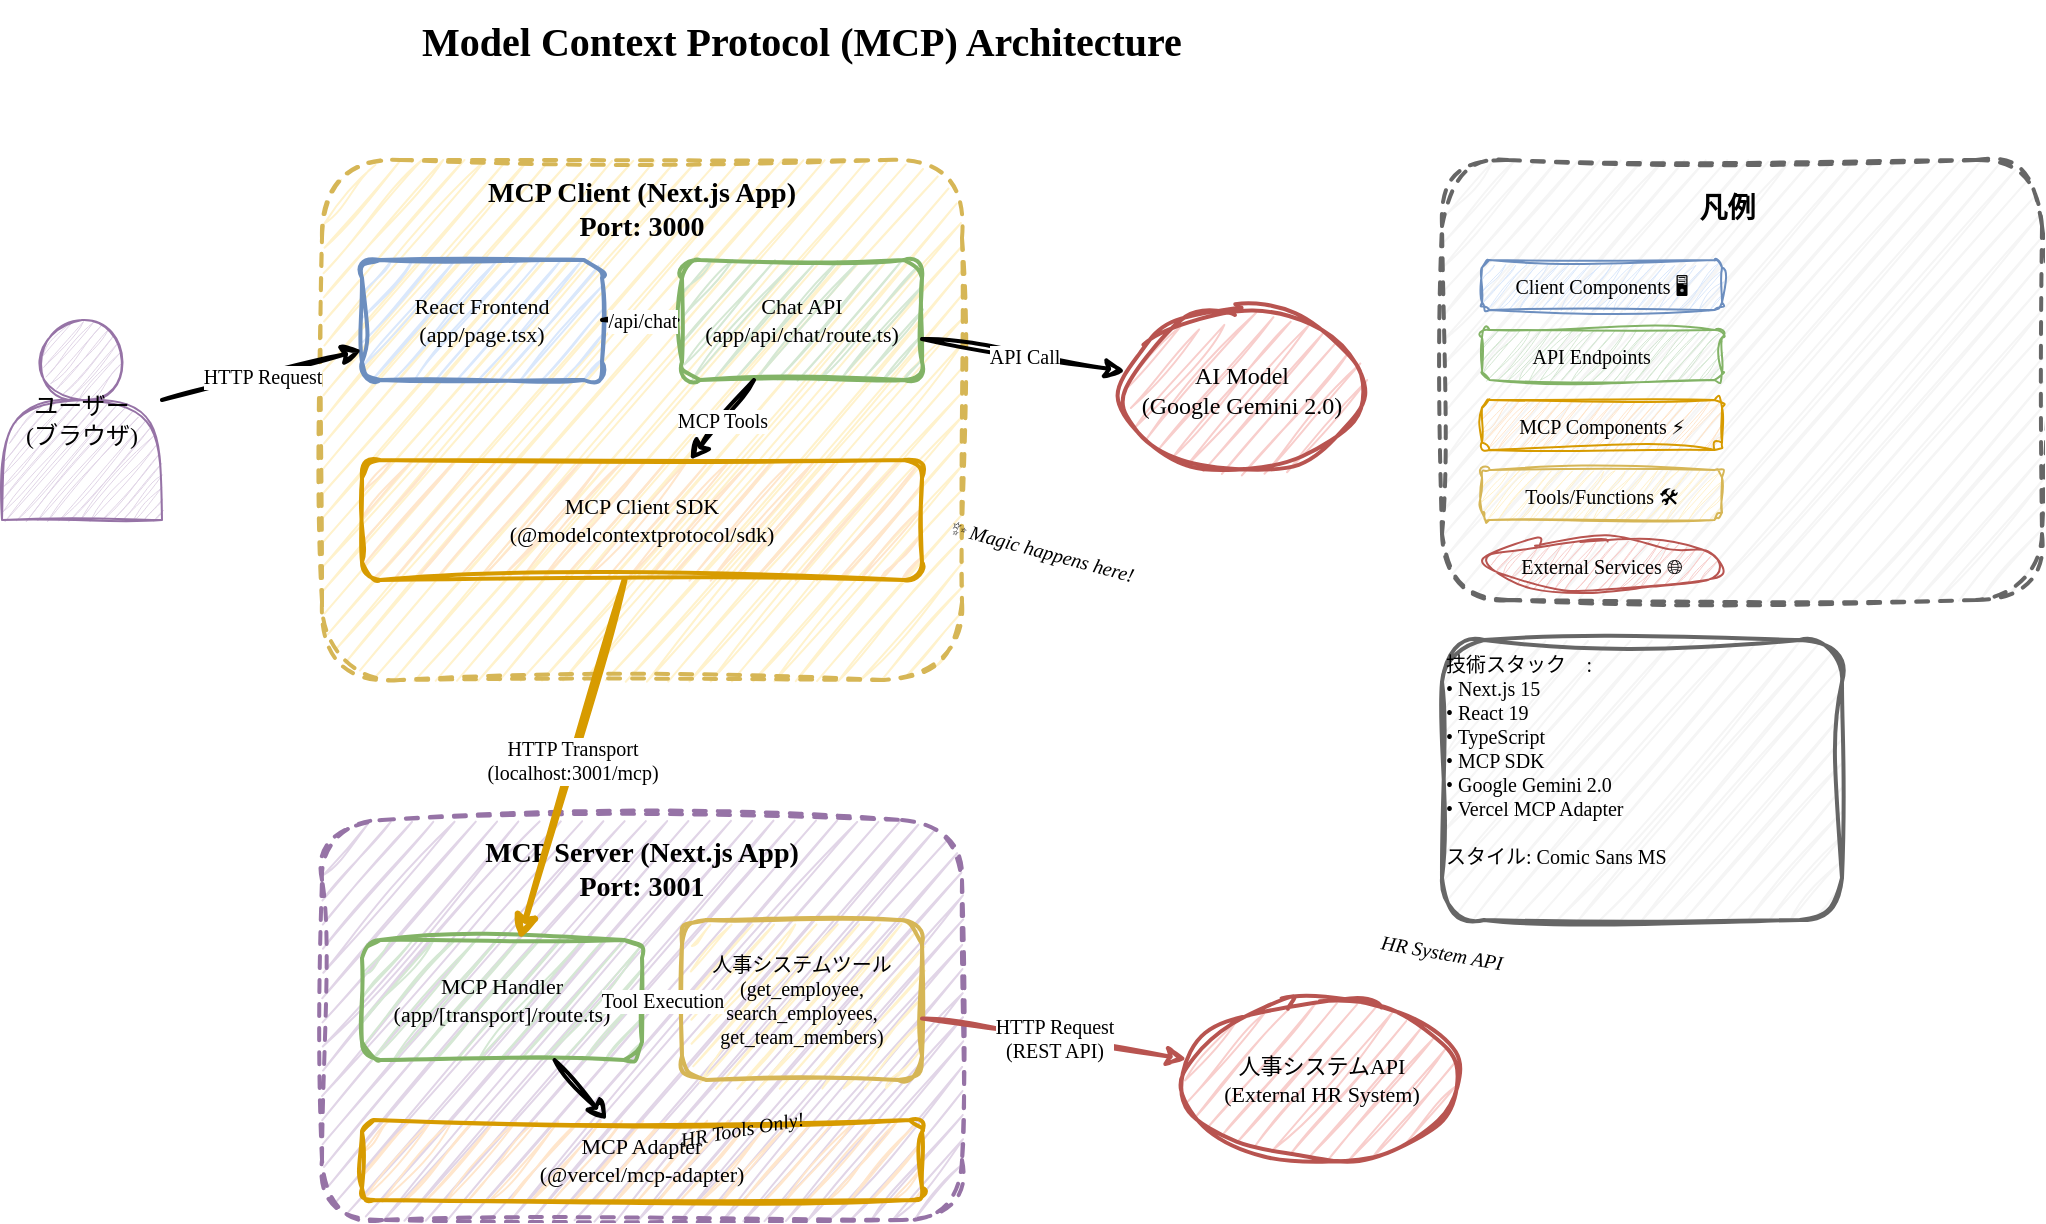 <mxfile>
    <diagram name="MCP Architecture - Hand Drawn Style" id="abc123">
        <mxGraphModel dx="1089" dy="590" grid="1" gridSize="10" guides="1" tooltips="1" connect="1" arrows="1" fold="1" page="1" pageScale="1" pageWidth="1169" pageHeight="827" math="0" shadow="0">
            <root>
                <mxCell id="0"/>
                <mxCell id="1" parent="0"/>
                <mxCell id="user" value="ユーザー&#xa;(ブラウザ)" style="shape=actor;whiteSpace=wrap;html=1;fillColor=#e1d5e7;strokeColor=#9673a6;fontFamily=Comic Sans MS;fontSize=12;sketch=1;curveFitting=1;jiggle=2;" parent="1" vertex="1">
                    <mxGeometry x="80" y="200" width="80" height="100" as="geometry"/>
                </mxCell>
                <mxCell id="client-container" value="" style="rounded=1;whiteSpace=wrap;html=1;fillColor=#fff2cc;strokeColor=#d6b656;dashed=1;sketch=1;curveFitting=1;jiggle=2;strokeWidth=2;" parent="1" vertex="1">
                    <mxGeometry x="240" y="120" width="320" height="260" as="geometry"/>
                </mxCell>
                <mxCell id="client-title" value="MCP Client (Next.js App)&#xa;Port: 3000" style="text;html=1;strokeColor=none;fillColor=none;align=center;verticalAlign=middle;whiteSpace=wrap;rounded=0;fontStyle=1;fontSize=14;fontFamily=Comic Sans MS;sketch=1;" parent="1" vertex="1">
                    <mxGeometry x="320" y="130" width="160" height="30" as="geometry"/>
                </mxCell>
                <mxCell id="frontend" value="React Frontend&#xa;(app/page.tsx)" style="rounded=1;whiteSpace=wrap;html=1;fillColor=#dae8fc;strokeColor=#6c8ebf;fontFamily=Comic Sans MS;fontSize=11;sketch=1;curveFitting=1;jiggle=2;strokeWidth=2;" parent="1" vertex="1">
                    <mxGeometry x="260" y="170" width="120" height="60" as="geometry"/>
                </mxCell>
                <mxCell id="chat-api" value="Chat API&#xa;(app/api/chat/route.ts)" style="rounded=1;whiteSpace=wrap;html=1;fillColor=#d5e8d4;strokeColor=#82b366;fontFamily=Comic Sans MS;fontSize=11;sketch=1;curveFitting=1;jiggle=2;strokeWidth=2;" parent="1" vertex="1">
                    <mxGeometry x="420" y="170" width="120" height="60" as="geometry"/>
                </mxCell>
                <mxCell id="mcp-client-sdk" value="MCP Client SDK&#xa;(@modelcontextprotocol/sdk)" style="rounded=1;whiteSpace=wrap;html=1;fillColor=#ffe6cc;strokeColor=#d79b00;fontFamily=Comic Sans MS;fontSize=11;sketch=1;curveFitting=1;jiggle=2;strokeWidth=2;" parent="1" vertex="1">
                    <mxGeometry x="260" y="270" width="280" height="60" as="geometry"/>
                </mxCell>
                <mxCell id="ai-model" value="AI Model&#xa;(Google Gemini 2.0)" style="ellipse;whiteSpace=wrap;html=1;fillColor=#f8cecc;strokeColor=#b85450;fontFamily=Comic Sans MS;fontSize=12;sketch=1;curveFitting=1;jiggle=2;strokeWidth=2;" parent="1" vertex="1">
                    <mxGeometry x="640" y="195" width="120" height="80" as="geometry"/>
                </mxCell>
                <mxCell id="server-container" value="" style="rounded=1;whiteSpace=wrap;html=1;fillColor=#e1d5e7;strokeColor=#9673a6;dashed=1;sketch=1;curveFitting=1;jiggle=2;strokeWidth=2;" parent="1" vertex="1">
                    <mxGeometry x="240" y="450" width="320" height="200" as="geometry"/>
                </mxCell>
                <mxCell id="server-title" value="MCP Server (Next.js App)&#xa;Port: 3001" style="text;html=1;strokeColor=none;fillColor=none;align=center;verticalAlign=middle;whiteSpace=wrap;rounded=0;fontStyle=1;fontSize=14;fontFamily=Comic Sans MS;sketch=1;" parent="1" vertex="1">
                    <mxGeometry x="320" y="460" width="160" height="30" as="geometry"/>
                </mxCell>
                <mxCell id="mcp-handler" value="MCP Handler&#xa;(app/[transport]/route.ts)" style="rounded=1;whiteSpace=wrap;html=1;fillColor=#d5e8d4;strokeColor=#82b366;fontFamily=Comic Sans MS;fontSize=11;sketch=1;curveFitting=1;jiggle=2;strokeWidth=2;" parent="1" vertex="1">
                    <mxGeometry x="260" y="510" width="140" height="60" as="geometry"/>
                </mxCell>
                <mxCell id="tools" value="人事システムツール&#xa;(get_employee,&#xa;search_employees,&#xa;get_team_members)" style="rounded=1;whiteSpace=wrap;html=1;fillColor=#fff2cc;strokeColor=#d6b656;fontFamily=Comic Sans MS;fontSize=10;sketch=1;curveFitting=1;jiggle=2;strokeWidth=2;" parent="1" vertex="1">
                    <mxGeometry x="420" y="500" width="120" height="80" as="geometry"/>
                </mxCell>
                <mxCell id="hr-api" value="人事システムAPI&#xa;(External HR System)" style="ellipse;whiteSpace=wrap;html=1;fillColor=#f8cecc;strokeColor=#b85450;fontFamily=Comic Sans MS;fontSize=11;sketch=1;curveFitting=1;jiggle=2;strokeWidth=2;" vertex="1" parent="1">
                    <mxGeometry x="670" y="540" width="140" height="80" as="geometry"/>
                </mxCell>
                <mxCell id="mcp-adapter" value="MCP Adapter&#xa;(@vercel/mcp-adapter)" style="rounded=1;whiteSpace=wrap;html=1;fillColor=#ffe6cc;strokeColor=#d79b00;fontFamily=Comic Sans MS;fontSize=11;sketch=1;curveFitting=1;jiggle=2;strokeWidth=2;" parent="1" vertex="1">
                    <mxGeometry x="260" y="600" width="280" height="40" as="geometry"/>
                </mxCell>
                <mxCell id="user-frontend" value="HTTP Request" style="endArrow=classic;html=1;rounded=0;fontFamily=Comic Sans MS;fontSize=10;sketch=1;curveFitting=1;jiggle=2;strokeWidth=2;" parent="1" source="user" target="frontend" edge="1">
                    <mxGeometry width="50" height="50" relative="1" as="geometry">
                        <mxPoint x="170" y="250" as="sourcePoint"/>
                        <mxPoint x="220" y="200" as="targetPoint"/>
                    </mxGeometry>
                </mxCell>
                <mxCell id="frontend-api" value="/api/chat" style="endArrow=classic;html=1;rounded=0;fontFamily=Comic Sans MS;fontSize=10;sketch=1;curveFitting=1;jiggle=2;strokeWidth=2;" parent="1" source="frontend" target="chat-api" edge="1">
                    <mxGeometry width="50" height="50" relative="1" as="geometry">
                        <mxPoint x="380" y="200" as="sourcePoint"/>
                        <mxPoint x="430" y="150" as="targetPoint"/>
                    </mxGeometry>
                </mxCell>
                <mxCell id="api-ai" value="API Call" style="endArrow=classic;html=1;rounded=0;fontFamily=Comic Sans MS;fontSize=10;sketch=1;curveFitting=1;jiggle=2;strokeWidth=2;" parent="1" source="chat-api" target="ai-model" edge="1">
                    <mxGeometry width="50" height="50" relative="1" as="geometry">
                        <mxPoint x="540" y="200" as="sourcePoint"/>
                        <mxPoint x="590" y="150" as="targetPoint"/>
                    </mxGeometry>
                </mxCell>
                <mxCell id="api-mcp-client" value="MCP Tools" style="endArrow=classic;html=1;rounded=0;fontFamily=Comic Sans MS;fontSize=10;sketch=1;curveFitting=1;jiggle=2;strokeWidth=2;" parent="1" source="chat-api" target="mcp-client-sdk" edge="1">
                    <mxGeometry width="50" height="50" relative="1" as="geometry">
                        <mxPoint x="480" y="230" as="sourcePoint"/>
                        <mxPoint x="530" y="180" as="targetPoint"/>
                    </mxGeometry>
                </mxCell>
                <mxCell id="client-server" value="HTTP Transport&#xa;(localhost:3001/mcp)" style="endArrow=classic;html=1;rounded=0;strokeColor=#d79b00;strokeWidth=3;fontFamily=Comic Sans MS;fontSize=10;sketch=1;curveFitting=1;jiggle=2;" parent="1" source="mcp-client-sdk" target="mcp-handler" edge="1">
                    <mxGeometry width="50" height="50" relative="1" as="geometry">
                        <mxPoint x="400" y="340" as="sourcePoint"/>
                        <mxPoint x="450" y="290" as="targetPoint"/>
                    </mxGeometry>
                </mxCell>
                <mxCell id="handler-tools" value="Tool Execution" style="endArrow=classic;html=1;rounded=0;fontFamily=Comic Sans MS;fontSize=10;sketch=1;curveFitting=1;jiggle=2;strokeWidth=2;" parent="1" source="mcp-handler" target="tools" edge="1">
                    <mxGeometry width="50" height="50" relative="1" as="geometry">
                        <mxPoint x="410" y="540" as="sourcePoint"/>
                        <mxPoint x="460" y="490" as="targetPoint"/>
                    </mxGeometry>
                </mxCell>
                <mxCell id="tools-hr-api" value="HTTP Request&#xa;(REST API)" style="endArrow=classic;html=1;rounded=0;strokeColor=#b85450;strokeWidth=2;fontFamily=Comic Sans MS;fontSize=10;sketch=1;curveFitting=1;jiggle=2;" edge="1" parent="1" source="tools" target="hr-api">
                    <mxGeometry width="50" height="50" relative="1" as="geometry">
                        <mxPoint x="540" y="540" as="sourcePoint"/>
                        <mxPoint x="590" y="540" as="targetPoint"/>
                    </mxGeometry>
                </mxCell>
                <mxCell id="handler-adapter" value="" style="endArrow=classic;html=1;rounded=0;sketch=1;curveFitting=1;jiggle=2;strokeWidth=2;" parent="1" source="mcp-handler" target="mcp-adapter" edge="1">
                    <mxGeometry width="50" height="50" relative="1" as="geometry">
                        <mxPoint x="330" y="580" as="sourcePoint"/>
                        <mxPoint x="380" y="530" as="targetPoint"/>
                    </mxGeometry>
                </mxCell>
                <mxCell id="title" value="Model Context Protocol (MCP) Architecture" style="text;html=1;strokeColor=none;fillColor=none;align=center;verticalAlign=middle;whiteSpace=wrap;rounded=0;fontSize=20;fontStyle=1;fontFamily=Comic Sans MS;sketch=1;" parent="1" vertex="1">
                    <mxGeometry x="280" y="40" width="400" height="40" as="geometry"/>
                </mxCell>
                <mxCell id="annotation1" value="✨ Magic happens here!" style="text;html=1;strokeColor=none;fillColor=none;align=center;verticalAlign=middle;whiteSpace=wrap;rounded=0;fontSize=10;fontStyle=2;fontFamily=Comic Sans MS;rotation=15;" vertex="1" parent="1">
                    <mxGeometry x="550" y="300" width="100" height="30" as="geometry"/>
                </mxCell>
                <mxCell id="annotation2" value="👥 HR Tools Only!" style="text;html=1;strokeColor=none;fillColor=none;align=center;verticalAlign=middle;whiteSpace=wrap;rounded=0;fontSize=10;fontStyle=2;fontFamily=Comic Sans MS;rotation=-10;" vertex="1" parent="1">
                    <mxGeometry x="400" y="590" width="90" height="30" as="geometry"/>
                </mxCell>
                <mxCell id="annotation3" value="👥 HR System API" style="text;html=1;strokeColor=none;fillColor=none;align=center;verticalAlign=middle;whiteSpace=wrap;rounded=0;fontSize=10;fontStyle=2;fontFamily=Comic Sans MS;rotation=10;" vertex="1" parent="1">
                    <mxGeometry x="750" y="500" width="90" height="30" as="geometry"/>
                </mxCell>
                <mxCell id="legend-container" value="" style="rounded=1;whiteSpace=wrap;html=1;fillColor=#f5f5f5;strokeColor=#666666;dashed=1;sketch=1;curveFitting=1;jiggle=2;strokeWidth=2;" parent="1" vertex="1">
                    <mxGeometry x="800" y="120" width="300" height="220" as="geometry"/>
                </mxCell>
                <mxCell id="legend-title" value="凡例 📝" style="text;html=1;strokeColor=none;fillColor=none;align=center;verticalAlign=middle;whiteSpace=wrap;rounded=0;fontStyle=1;fontSize=14;fontFamily=Comic Sans MS;sketch=1;" parent="1" vertex="1">
                    <mxGeometry x="920" y="130" width="60" height="30" as="geometry"/>
                </mxCell>
                <mxCell id="legend-client" value="Client Components 🖥️" style="rounded=1;whiteSpace=wrap;html=1;fillColor=#dae8fc;strokeColor=#6c8ebf;fontSize=10;fontFamily=Comic Sans MS;sketch=1;curveFitting=1;jiggle=2;" parent="1" vertex="1">
                    <mxGeometry x="820" y="170" width="120" height="25" as="geometry"/>
                </mxCell>
                <mxCell id="legend-api" value="API Endpoints 🔌" style="rounded=1;whiteSpace=wrap;html=1;fillColor=#d5e8d4;strokeColor=#82b366;fontSize=10;fontFamily=Comic Sans MS;sketch=1;curveFitting=1;jiggle=2;" parent="1" vertex="1">
                    <mxGeometry x="820" y="205" width="120" height="25" as="geometry"/>
                </mxCell>
                <mxCell id="legend-mcp" value="MCP Components ⚡" style="rounded=1;whiteSpace=wrap;html=1;fillColor=#ffe6cc;strokeColor=#d79b00;fontSize=10;fontFamily=Comic Sans MS;sketch=1;curveFitting=1;jiggle=2;" parent="1" vertex="1">
                    <mxGeometry x="820" y="240" width="120" height="25" as="geometry"/>
                </mxCell>
                <mxCell id="legend-tools" value="Tools/Functions 🛠️" style="rounded=1;whiteSpace=wrap;html=1;fillColor=#fff2cc;strokeColor=#d6b656;fontSize=10;fontFamily=Comic Sans MS;sketch=1;curveFitting=1;jiggle=2;" parent="1" vertex="1">
                    <mxGeometry x="820" y="275" width="120" height="25" as="geometry"/>
                </mxCell>
                <mxCell id="legend-external" value="External Services 🌐" style="ellipse;whiteSpace=wrap;html=1;fillColor=#f8cecc;strokeColor=#b85450;fontSize=10;fontFamily=Comic Sans MS;sketch=1;curveFitting=1;jiggle=2;" parent="1" vertex="1">
                    <mxGeometry x="820" y="310" width="120" height="25" as="geometry"/>
                </mxCell>
                <mxCell id="tech-stack" value="技術スタック 🚀:&#xa;• Next.js 15&#xa;• React 19&#xa;• TypeScript&#xa;• MCP SDK&#xa;• Google Gemini 2.0&#xa;• Vercel MCP Adapter&#xa;&#xa;スタイル: Comic Sans MS 🎨" style="text;html=1;strokeColor=#666666;fillColor=#f5f5f5;align=left;verticalAlign=top;whiteSpace=wrap;rounded=1;fontSize=10;fontFamily=Comic Sans MS;sketch=1;curveFitting=1;jiggle=2;strokeWidth=2;" parent="1" vertex="1">
                    <mxGeometry x="800" y="360" width="200" height="140" as="geometry"/>
                </mxCell>
            </root>
        </mxGraphModel>
    </diagram>
</mxfile>